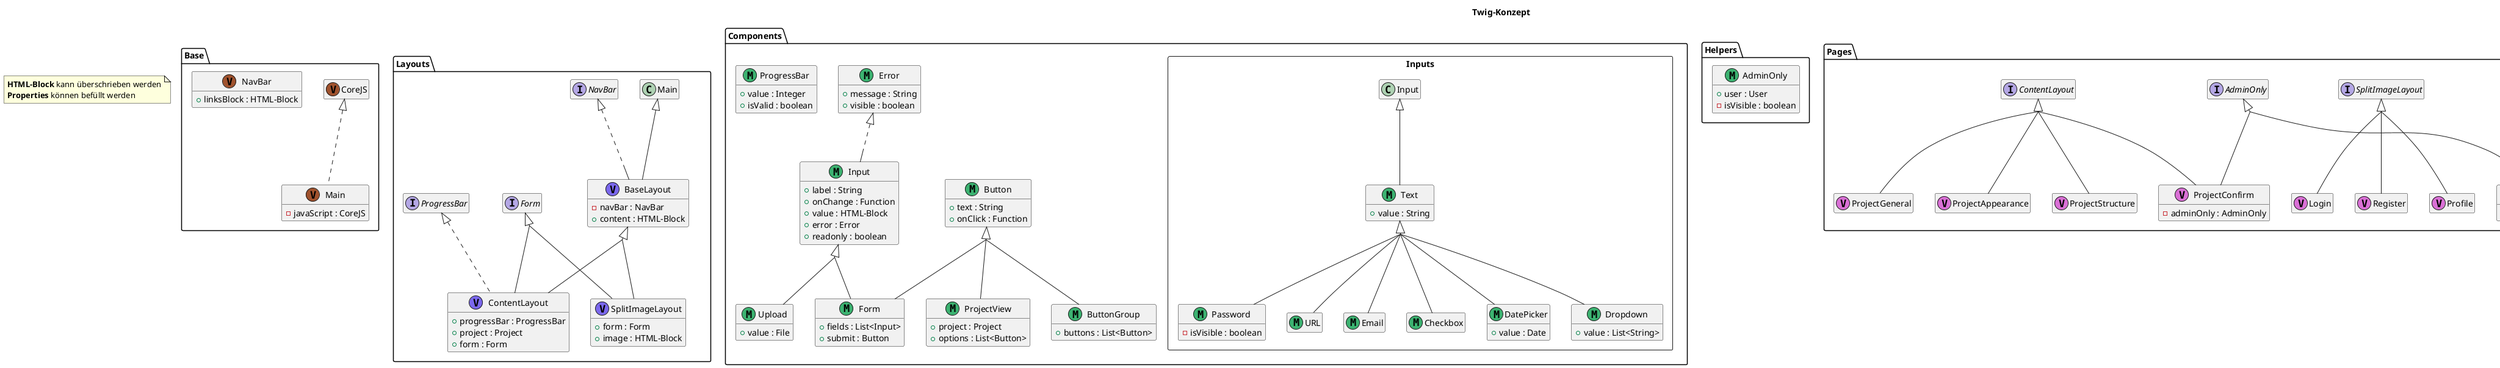 @startuml Twig-Konzept
title "Twig-Konzept"
hide empty members
skinparam groupInheritance 2
skinparam pageMargin 250

note as Info
    **HTML-Block** kann überschrieben werden
    **Properties** können befüllt werden
end note

package "Base" {
    class Main << (V,Sienna) >> implements CoreJS {
        - javaScript : CoreJS
    }
    class CoreJS << (V,Sienna) >>
    class NavBar << (V,Sienna) >> {
        + linksBlock : HTML-Block
    }
}

package "Layouts" {
    class BaseLayout << (V,MediumSlateBlue) >> extends Main implements NavBar {
        - navBar : NavBar
        + content : HTML-Block
    }

    class SplitImageLayout << (V,MediumSlateBlue) >> extends BaseLayout implements Form {
        + form : Form
        + image : HTML-Block
    }

    class ContentLayout << (V,MediumSlateBlue) >> extends BaseLayout implements Form, ProgressBar {
        + progressBar : ProgressBar
        + project : Project
        + form : Form
    }
}

package "Components" {
    class Button << (M,MediumSeaGreen) >> {
        + text : String
        + onClick : Function
    }
    class ButtonGroup << (M,MediumSeaGreen) >> implements Button {
        + buttons : List<Button>
    }

    class Form << (M,MediumSeaGreen) >> implements Input, Button {
        + fields : List<Input>
        + submit : Button
    }

    class Error << (M,MediumSeaGreen) >> {
        + message : String
        + visible : boolean
    }

    class Input << (M,MediumSeaGreen) >> implements Error {
        + label : String
        + onChange : Function
        + value : HTML-Block
        + error : Error
        + readonly : boolean
    }

    package Inputs <<rectangle>> {
        class Text << (M,MediumSeaGreen) >> extends Input {
            + value : String
        }
        class Password << (M,MediumSeaGreen) >> extends Text {
            - isVisible : boolean
        }
        class URL << (M,MediumSeaGreen) >> extends Text
        class Email << (M,MediumSeaGreen) >> extends Text
        class Checkbox << (M,MediumSeaGreen) >> extends Text 
        class DatePicker << (M,MediumSeaGreen) >> extends Text {
            + value : Date
        }
        class Dropdown << (M,MediumSeaGreen) >> extends Text {
            + value : List<String>
        }
    }

    class Upload << (M,MediumSeaGreen) >> extends Input {
        + value : File
    }

    class ProgressBar << (M,MediumSeaGreen) >> {
        + value : Integer
        + isValid : boolean
    }

    class ProjectView << (M,MediumSeaGreen) >> implements Button {
        + project : Project
        + options : List<Button>
    }
}

package "Helpers" {
    class AdminOnly << (M,MediumSeaGreen) >> {
        + user : User
        - isVisible : boolean
    }
}

package "Pages" {
    class Welcome << (V,orchid) >> implements BaseLayout

    class NotFound << (V,orchid) >> implements BaseLayout
    
    class Forbidden << (V,orchid) >> implements BaseLayout

    class Kibana << (V,orchid) >> implements BaseLayout,  AdminOnly {
        - adminOnly : AdminOnly
    }

    class Login << (V,orchid) >> implements SplitImageLayout
    
    class Register << (V,orchid) >> implements SplitImageLayout
    
    class Profile << (V,orchid) >> implements SplitImageLayout
    
    class Overview << (V,orchid) >> implements BaseLayout, ProjectView {
        - projects : List<ProjectView>
    }
    
    class ProjectGeneral << (V,orchid) >> implements ContentLayout 
    
    class ProjectAppearance << (V,orchid) >> implements ContentLayout 
    
    class ProjectStructure << (V,orchid) >> implements ContentLayout 
    
    class ProjectConfirm << (V,orchid) >> implements ContentLayout, AdminOnly {
        - adminOnly : AdminOnly
    }
}

@enduml